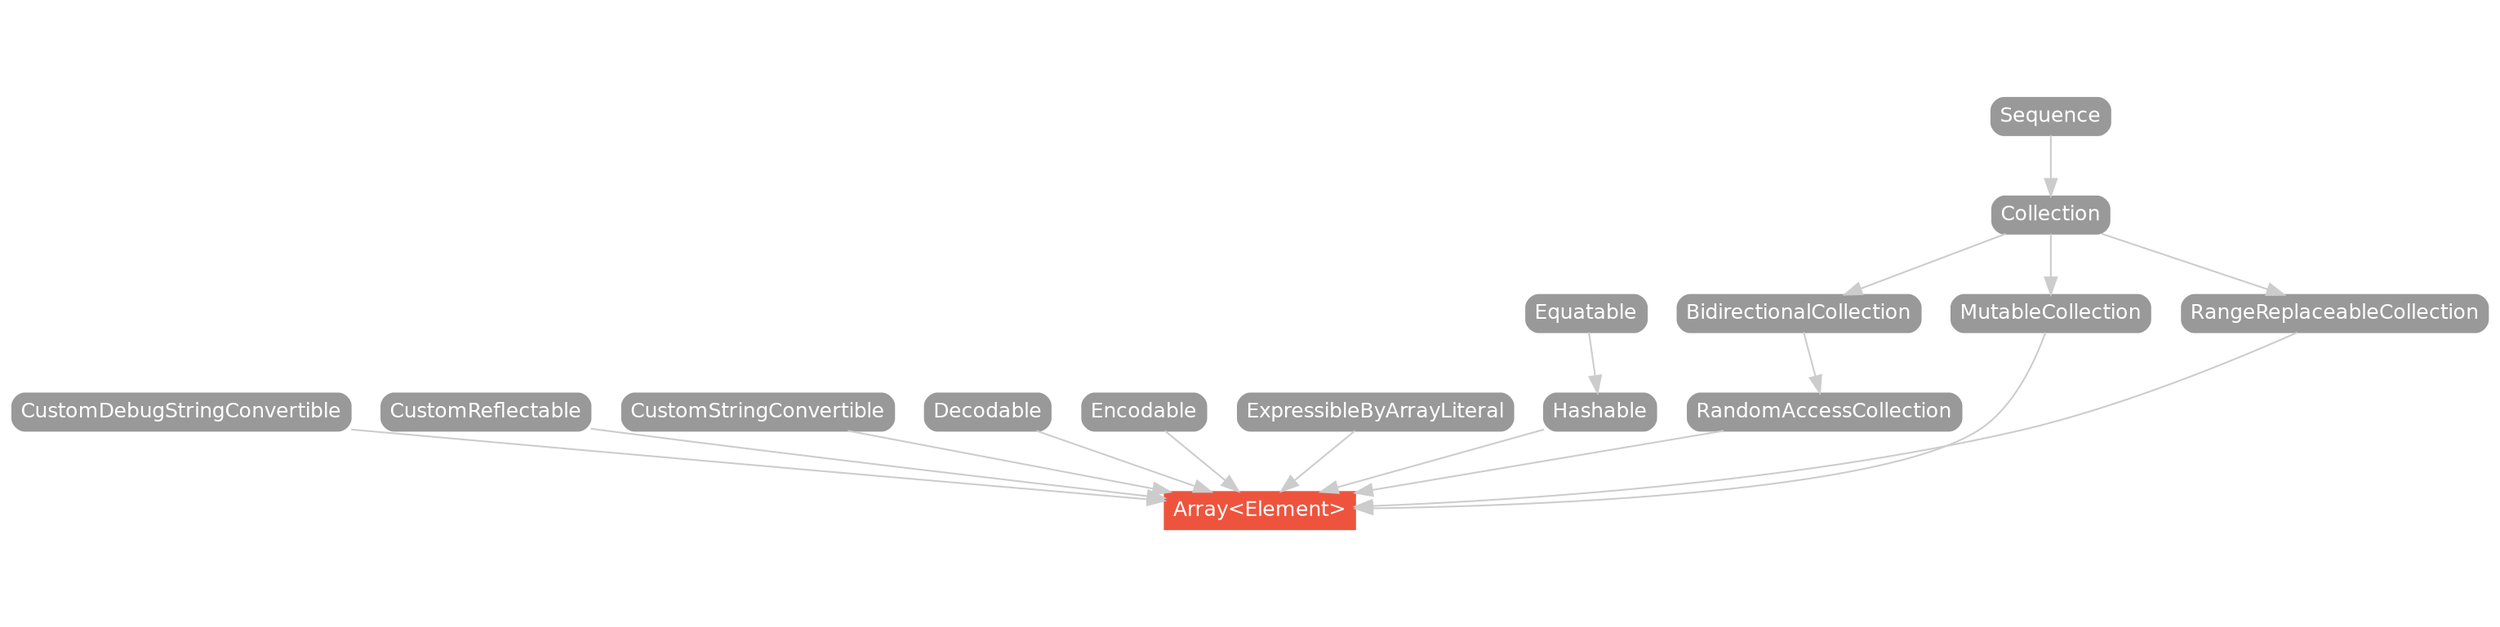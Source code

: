 strict digraph "Array<Element> - Type Hierarchy - SwiftDoc.org" {
    pad="0.1,0.8"
    node [shape=box, style="filled,rounded", color="#999999", fillcolor="#999999", fontcolor=white, fontname=Helvetica, fontnames="Helvetica,sansserif", fontsize=12, margin="0.07,0.05", height="0.3"]
    edge [color="#cccccc"]
    "Array<Element>" [URL="/type/Array/", style="filled", fillcolor="#ee543d", color="#ee543d"]
    "BidirectionalCollection" [URL="/protocol/BidirectionalCollection/hierarchy/"]
    "Collection" [URL="/protocol/Collection/hierarchy/"]
    "CustomDebugStringConvertible" [URL="/protocol/CustomDebugStringConvertible/hierarchy/"]
    "CustomReflectable" [URL="/protocol/CustomReflectable/hierarchy/"]
    "CustomStringConvertible" [URL="/protocol/CustomStringConvertible/hierarchy/"]
    "Decodable" [URL="/protocol/Decodable/hierarchy/"]
    "Encodable" [URL="/protocol/Encodable/hierarchy/"]
    "Equatable" [URL="/protocol/Equatable/hierarchy/"]
    "ExpressibleByArrayLiteral" [URL="/protocol/ExpressibleByArrayLiteral/hierarchy/"]
    "Hashable" [URL="/protocol/Hashable/hierarchy/"]
    "MutableCollection" [URL="/protocol/MutableCollection/hierarchy/"]
    "RandomAccessCollection" [URL="/protocol/RandomAccessCollection/hierarchy/"]
    "RangeReplaceableCollection" [URL="/protocol/RangeReplaceableCollection/hierarchy/"]
    "Sequence" [URL="/protocol/Sequence/hierarchy/"]    "RandomAccessCollection" -> "Array<Element>"
    "MutableCollection" -> "Array<Element>"
    "ExpressibleByArrayLiteral" -> "Array<Element>"
    "RangeReplaceableCollection" -> "Array<Element>"
    "CustomReflectable" -> "Array<Element>"
    "CustomStringConvertible" -> "Array<Element>"
    "CustomDebugStringConvertible" -> "Array<Element>"
    "Hashable" -> "Array<Element>"
    "Encodable" -> "Array<Element>"
    "Decodable" -> "Array<Element>"
    "BidirectionalCollection" -> "RandomAccessCollection"
    "Collection" -> "BidirectionalCollection"
    "Sequence" -> "Collection"
    "Collection" -> "MutableCollection"
    "Sequence" -> "Collection"
    "Collection" -> "RangeReplaceableCollection"
    "Sequence" -> "Collection"
    "Equatable" -> "Hashable"
    subgraph Types {
        rank = max; "Array<Element>";
    }
}